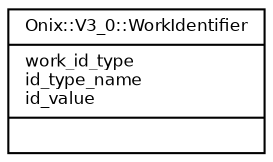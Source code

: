 digraph G {
  fontname = "Bitstream Vera Sans"
  fontsize = 8

  node [
    fontname = "Bitstream Vera Sans"
    fontsize = 8
    shape = "record"
  ]

  edge [
    fontname = "Bitstream Vera Sans"
    fontsize = 8
  ]

  WorkIdentifier [
    label = "{Onix::V3_0::WorkIdentifier\l|work_id_type\lid_type_name\lid_value\l|\l}"
  ]




}
